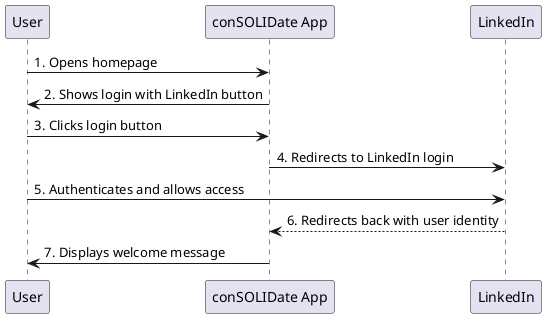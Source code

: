 @startuml
participant User
participant "conSOLIDate App"
participant "LinkedIn"

User -> "conSOLIDate App": 1. Opens homepage
"conSOLIDate App" -> User: 2. Shows login with LinkedIn button
User -> "conSOLIDate App": 3. Clicks login button
"conSOLIDate App" -> "LinkedIn": 4. Redirects to LinkedIn login
User -> "LinkedIn": 5. Authenticates and allows access
"LinkedIn" --> "conSOLIDate App": 6. Redirects back with user identity
"conSOLIDate App" -> User: 7. Displays welcome message
@enduml
